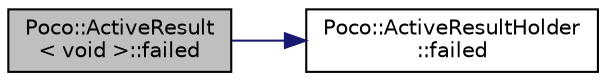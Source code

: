 digraph "Poco::ActiveResult&lt; void &gt;::failed"
{
 // LATEX_PDF_SIZE
  edge [fontname="Helvetica",fontsize="10",labelfontname="Helvetica",labelfontsize="10"];
  node [fontname="Helvetica",fontsize="10",shape=record];
  rankdir="LR";
  Node1 [label="Poco::ActiveResult\l\< void \>::failed",height=0.2,width=0.4,color="black", fillcolor="grey75", style="filled", fontcolor="black",tooltip=" "];
  Node1 -> Node2 [color="midnightblue",fontsize="10",style="solid"];
  Node2 [label="Poco::ActiveResultHolder\l::failed",height=0.2,width=0.4,color="black", fillcolor="white", style="filled",URL="$classPoco_1_1ActiveResultHolder.html#a6f0adcf7907b92689e078df9ea0747dd",tooltip=" "];
}
